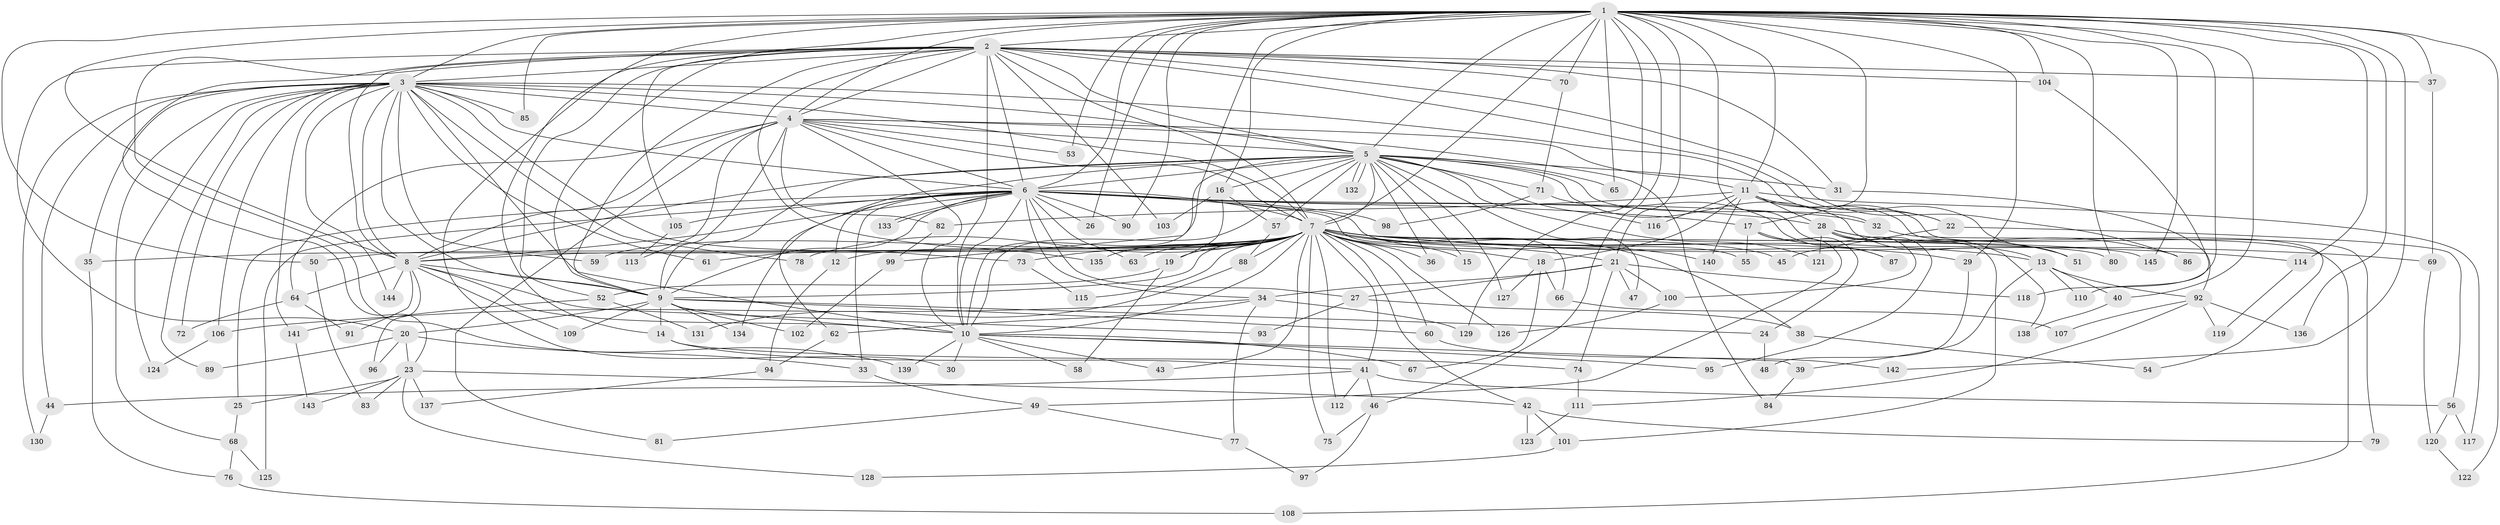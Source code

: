 // Generated by graph-tools (version 1.1) at 2025/01/03/09/25 03:01:14]
// undirected, 145 vertices, 315 edges
graph export_dot {
graph [start="1"]
  node [color=gray90,style=filled];
  1;
  2;
  3;
  4;
  5;
  6;
  7;
  8;
  9;
  10;
  11;
  12;
  13;
  14;
  15;
  16;
  17;
  18;
  19;
  20;
  21;
  22;
  23;
  24;
  25;
  26;
  27;
  28;
  29;
  30;
  31;
  32;
  33;
  34;
  35;
  36;
  37;
  38;
  39;
  40;
  41;
  42;
  43;
  44;
  45;
  46;
  47;
  48;
  49;
  50;
  51;
  52;
  53;
  54;
  55;
  56;
  57;
  58;
  59;
  60;
  61;
  62;
  63;
  64;
  65;
  66;
  67;
  68;
  69;
  70;
  71;
  72;
  73;
  74;
  75;
  76;
  77;
  78;
  79;
  80;
  81;
  82;
  83;
  84;
  85;
  86;
  87;
  88;
  89;
  90;
  91;
  92;
  93;
  94;
  95;
  96;
  97;
  98;
  99;
  100;
  101;
  102;
  103;
  104;
  105;
  106;
  107;
  108;
  109;
  110;
  111;
  112;
  113;
  114;
  115;
  116;
  117;
  118;
  119;
  120;
  121;
  122;
  123;
  124;
  125;
  126;
  127;
  128;
  129;
  130;
  131;
  132;
  133;
  134;
  135;
  136;
  137;
  138;
  139;
  140;
  141;
  142;
  143;
  144;
  145;
  1 -- 2;
  1 -- 3;
  1 -- 4;
  1 -- 5;
  1 -- 6;
  1 -- 7;
  1 -- 8;
  1 -- 9;
  1 -- 10;
  1 -- 11;
  1 -- 14;
  1 -- 16;
  1 -- 17;
  1 -- 21;
  1 -- 26;
  1 -- 29;
  1 -- 37;
  1 -- 40;
  1 -- 46;
  1 -- 50;
  1 -- 53;
  1 -- 65;
  1 -- 70;
  1 -- 80;
  1 -- 85;
  1 -- 90;
  1 -- 100;
  1 -- 104;
  1 -- 114;
  1 -- 118;
  1 -- 122;
  1 -- 129;
  1 -- 136;
  1 -- 142;
  1 -- 145;
  2 -- 3;
  2 -- 4;
  2 -- 5;
  2 -- 6;
  2 -- 7;
  2 -- 8;
  2 -- 9;
  2 -- 10;
  2 -- 20;
  2 -- 23;
  2 -- 30;
  2 -- 31;
  2 -- 37;
  2 -- 51;
  2 -- 52;
  2 -- 70;
  2 -- 86;
  2 -- 103;
  2 -- 104;
  2 -- 105;
  2 -- 135;
  2 -- 139;
  3 -- 4;
  3 -- 5;
  3 -- 6;
  3 -- 7;
  3 -- 8;
  3 -- 9;
  3 -- 10;
  3 -- 22;
  3 -- 35;
  3 -- 44;
  3 -- 59;
  3 -- 61;
  3 -- 68;
  3 -- 72;
  3 -- 73;
  3 -- 78;
  3 -- 85;
  3 -- 89;
  3 -- 106;
  3 -- 124;
  3 -- 130;
  3 -- 141;
  3 -- 144;
  4 -- 5;
  4 -- 6;
  4 -- 7;
  4 -- 8;
  4 -- 9;
  4 -- 10;
  4 -- 11;
  4 -- 53;
  4 -- 64;
  4 -- 81;
  4 -- 82;
  4 -- 84;
  4 -- 113;
  5 -- 6;
  5 -- 7;
  5 -- 8;
  5 -- 9;
  5 -- 10;
  5 -- 13;
  5 -- 15;
  5 -- 16;
  5 -- 31;
  5 -- 32;
  5 -- 36;
  5 -- 47;
  5 -- 57;
  5 -- 62;
  5 -- 65;
  5 -- 71;
  5 -- 99;
  5 -- 116;
  5 -- 121;
  5 -- 127;
  5 -- 132;
  5 -- 132;
  6 -- 7;
  6 -- 8;
  6 -- 9;
  6 -- 10;
  6 -- 12;
  6 -- 17;
  6 -- 25;
  6 -- 26;
  6 -- 27;
  6 -- 28;
  6 -- 32;
  6 -- 33;
  6 -- 34;
  6 -- 55;
  6 -- 63;
  6 -- 66;
  6 -- 90;
  6 -- 98;
  6 -- 105;
  6 -- 125;
  6 -- 133;
  6 -- 133;
  6 -- 134;
  7 -- 8;
  7 -- 9;
  7 -- 10;
  7 -- 12;
  7 -- 13;
  7 -- 15;
  7 -- 18;
  7 -- 19;
  7 -- 21;
  7 -- 29;
  7 -- 35;
  7 -- 36;
  7 -- 38;
  7 -- 41;
  7 -- 42;
  7 -- 43;
  7 -- 45;
  7 -- 50;
  7 -- 59;
  7 -- 60;
  7 -- 61;
  7 -- 63;
  7 -- 69;
  7 -- 73;
  7 -- 75;
  7 -- 78;
  7 -- 80;
  7 -- 88;
  7 -- 112;
  7 -- 114;
  7 -- 115;
  7 -- 126;
  7 -- 135;
  7 -- 140;
  7 -- 145;
  8 -- 9;
  8 -- 10;
  8 -- 64;
  8 -- 91;
  8 -- 93;
  8 -- 96;
  8 -- 109;
  8 -- 144;
  9 -- 10;
  9 -- 14;
  9 -- 20;
  9 -- 24;
  9 -- 60;
  9 -- 102;
  9 -- 109;
  9 -- 134;
  10 -- 30;
  10 -- 39;
  10 -- 43;
  10 -- 58;
  10 -- 67;
  10 -- 95;
  10 -- 139;
  11 -- 18;
  11 -- 22;
  11 -- 28;
  11 -- 54;
  11 -- 79;
  11 -- 82;
  11 -- 116;
  11 -- 117;
  11 -- 140;
  12 -- 94;
  13 -- 39;
  13 -- 40;
  13 -- 92;
  13 -- 110;
  14 -- 41;
  14 -- 74;
  16 -- 19;
  16 -- 57;
  16 -- 103;
  17 -- 24;
  17 -- 49;
  17 -- 55;
  17 -- 87;
  18 -- 66;
  18 -- 67;
  18 -- 127;
  19 -- 52;
  19 -- 58;
  20 -- 23;
  20 -- 33;
  20 -- 89;
  20 -- 96;
  21 -- 27;
  21 -- 34;
  21 -- 47;
  21 -- 74;
  21 -- 100;
  21 -- 118;
  22 -- 45;
  22 -- 56;
  23 -- 25;
  23 -- 42;
  23 -- 83;
  23 -- 128;
  23 -- 137;
  23 -- 143;
  24 -- 48;
  25 -- 68;
  27 -- 38;
  27 -- 93;
  28 -- 51;
  28 -- 86;
  28 -- 95;
  28 -- 101;
  28 -- 121;
  28 -- 138;
  29 -- 48;
  31 -- 92;
  32 -- 108;
  33 -- 49;
  34 -- 62;
  34 -- 77;
  34 -- 106;
  34 -- 129;
  35 -- 76;
  37 -- 69;
  38 -- 54;
  39 -- 84;
  40 -- 138;
  41 -- 44;
  41 -- 46;
  41 -- 56;
  41 -- 112;
  42 -- 79;
  42 -- 101;
  42 -- 123;
  44 -- 130;
  46 -- 75;
  46 -- 97;
  49 -- 77;
  49 -- 81;
  50 -- 83;
  52 -- 131;
  52 -- 141;
  56 -- 117;
  56 -- 120;
  57 -- 88;
  60 -- 142;
  62 -- 94;
  64 -- 72;
  64 -- 91;
  66 -- 107;
  68 -- 76;
  68 -- 125;
  69 -- 120;
  70 -- 71;
  71 -- 87;
  71 -- 98;
  73 -- 115;
  74 -- 111;
  76 -- 108;
  77 -- 97;
  82 -- 99;
  88 -- 131;
  92 -- 107;
  92 -- 111;
  92 -- 119;
  92 -- 136;
  94 -- 137;
  99 -- 102;
  100 -- 126;
  101 -- 128;
  104 -- 110;
  105 -- 113;
  106 -- 124;
  111 -- 123;
  114 -- 119;
  120 -- 122;
  141 -- 143;
}
